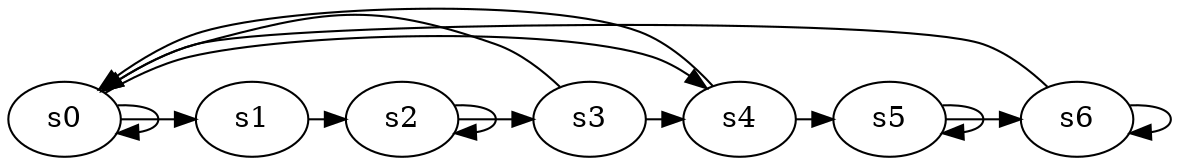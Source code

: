digraph game_0567_cycle_7 {
    s0 [name="s0", player=1];
    s1 [name="s1", player=0];
    s2 [name="s2", player=1];
    s3 [name="s3", player=1, target=1];
    s4 [name="s4", player=0];
    s5 [name="s5", player=1];
    s6 [name="s6", player=0];

    s0 -> s1 [constraint="time % 4 == 3 || time % 4 == 2"];
    s1 -> s2 [constraint="time % 7 == 0"];
    s2 -> s3 [constraint="time == 0 || time == 7 || time == 9 || time == 16 || time == 18 || time == 24"];
    s3 -> s4 [constraint="time % 4 == 1"];
    s4 -> s5 [constraint="time == 11 || time == 12 || time == 23"];
    s5 -> s6 [constraint="time % 2 == 0 && !(time % 3 == 0)"];
    s6 -> s0 [constraint="time == 4 || time == 7 || time == 11 || time == 12 || time == 15 || time == 22"];
    s0 -> s0 [constraint="time % 3 == 0"];
    s0 -> s4 [constraint="time == 0 || time == 4"];
    s2 -> s2 [constraint="time % 3 == 0"];
    s3 -> s0 [constraint="time == 11 || time == 14"];
    s4 -> s0 [constraint="time == 4 || time == 5 || time == 10"];
    s5 -> s5 [constraint="time % 2 == 0"];
    s6 -> s6 [constraint="time % 2 == 0"];
}
